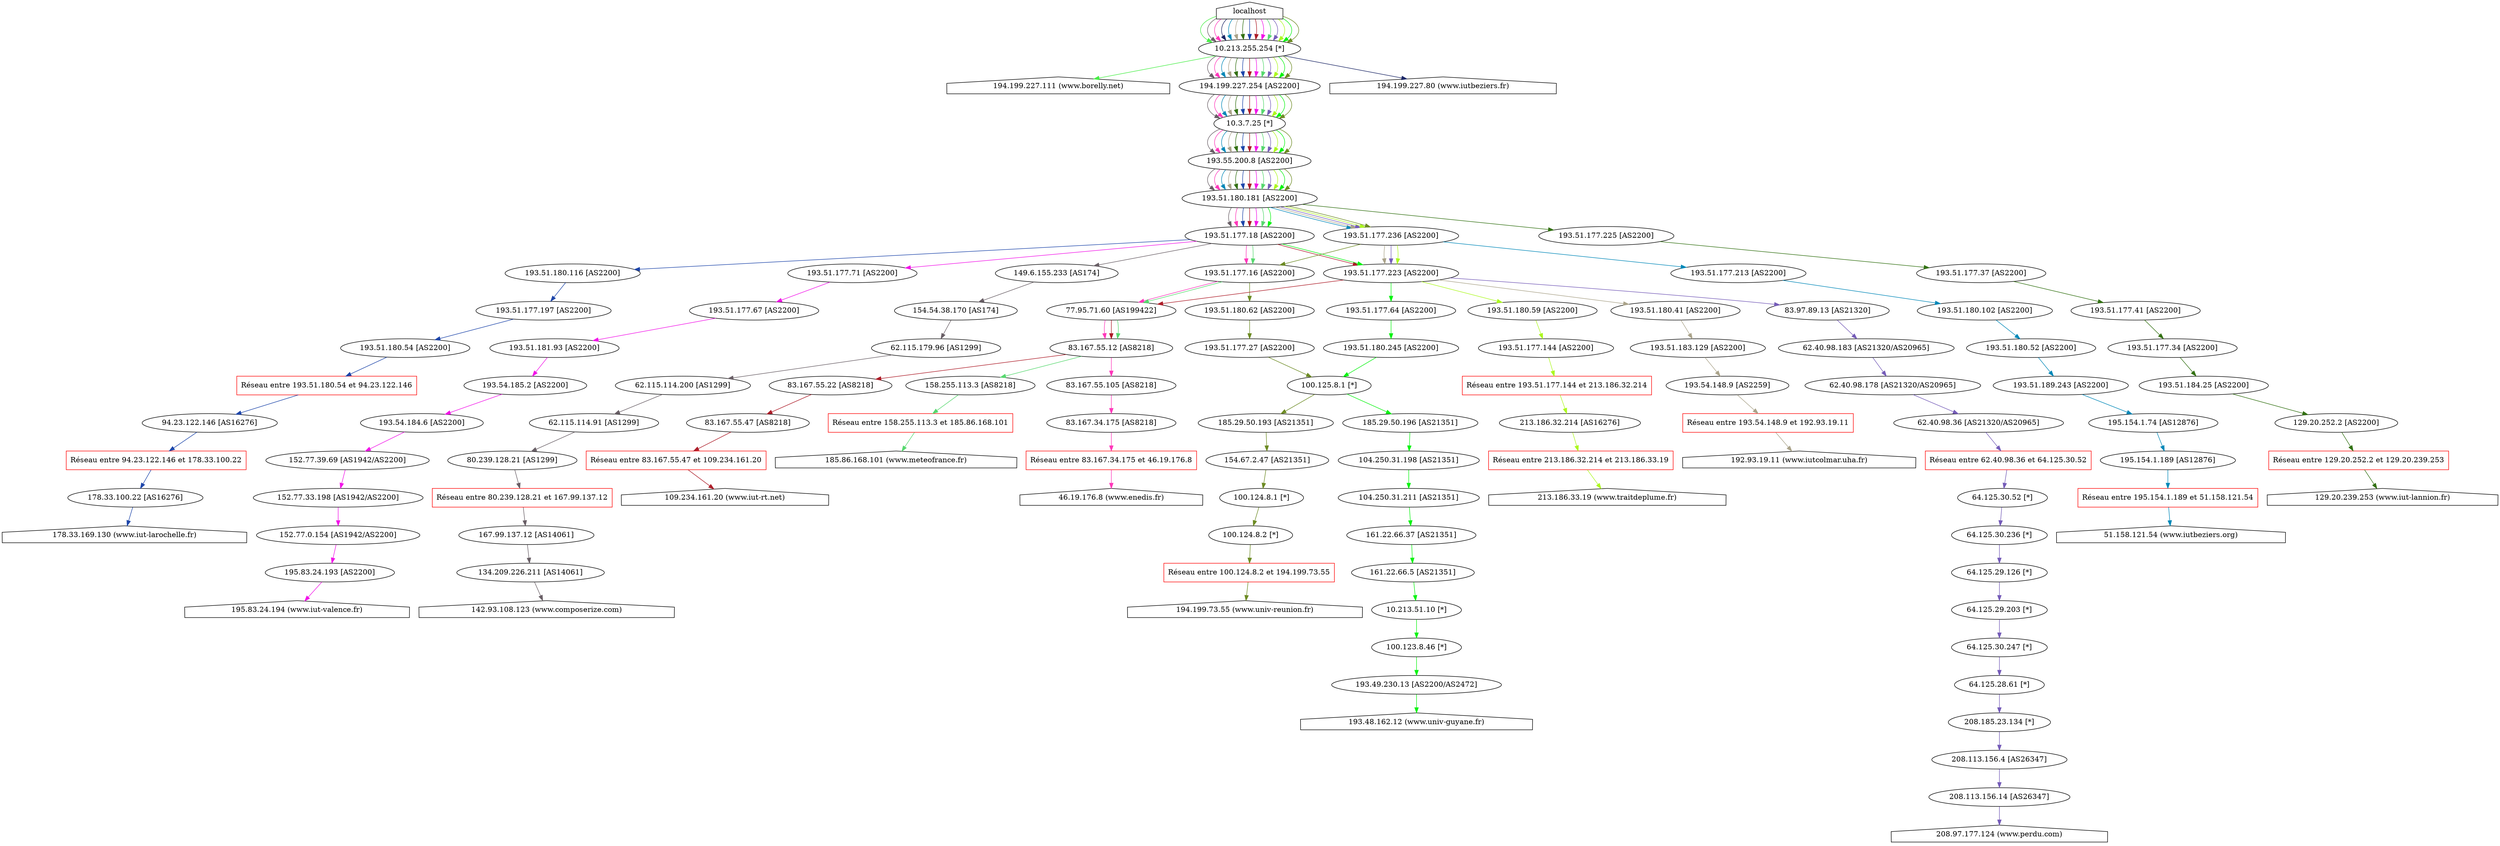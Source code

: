
digraph essai1 { 
localhost [shape=house]; 
"localhost"
 -> "10.213.255.254 [*]"
 -> "194.199.227.111 (www.borelly.net)" [color="#48ee47"]
"localhost"
 -> "10.213.255.254 [*]"
 -> "194.199.227.254 [AS2200]"
 -> "10.3.7.25 [*]"
 -> "193.55.200.8 [AS2200]"
 -> "193.51.180.181 [AS2200]"
 -> "193.51.177.18 [AS2200]"
 -> "149.6.155.233 [AS174]"
 -> "154.54.38.170 [AS174]"
 -> "62.115.179.96 [AS1299]"
 -> "62.115.114.200 [AS1299]"
 -> "62.115.114.91 [AS1299]"
 -> "80.239.128.21 [AS1299]"
 -> "Réseau entre 80.239.128.21 et 167.99.137.12"
 -> "167.99.137.12 [AS14061]"
 -> "134.209.226.211 [AS14061]"
 -> "142.93.108.123 (www.composerize.com)" [color="#695f66"]
"localhost"
 -> "10.213.255.254 [*]"
 -> "194.199.227.254 [AS2200]"
 -> "10.3.7.25 [*]"
 -> "193.55.200.8 [AS2200]"
 -> "193.51.180.181 [AS2200]"
 -> "193.51.177.18 [AS2200]"
 -> "193.51.177.16 [AS2200]"
 -> "77.95.71.60 [AS199422]"
 -> "83.167.55.12 [AS8218]"
 -> "83.167.55.105 [AS8218]"
 -> "83.167.34.175 [AS8218]"
 -> "Réseau entre 83.167.34.175 et 46.19.176.8"
 -> "46.19.176.8 (www.enedis.fr)" [color="#ff37ba"]
"localhost"
 -> "10.213.255.254 [*]"
 -> "194.199.227.80 (www.iutbeziers.fr)" [color="#1c2766"]
"localhost"
 -> "10.213.255.254 [*]"
 -> "194.199.227.254 [AS2200]"
 -> "10.3.7.25 [*]"
 -> "193.55.200.8 [AS2200]"
 -> "193.51.180.181 [AS2200]"
 -> "193.51.177.236 [AS2200]"
 -> "193.51.177.213 [AS2200]"
 -> "193.51.180.102 [AS2200]"
 -> "193.51.180.52 [AS2200]"
 -> "193.51.189.243 [AS2200]"
 -> "195.154.1.74 [AS12876]"
 -> "195.154.1.189 [AS12876]"
 -> "Réseau entre 195.154.1.189 et 51.158.121.54"
 -> "51.158.121.54 (www.iutbeziers.org)" [color="#0288b8"]
"localhost"
 -> "10.213.255.254 [*]"
 -> "194.199.227.254 [AS2200]"
 -> "10.3.7.25 [*]"
 -> "193.55.200.8 [AS2200]"
 -> "193.51.180.181 [AS2200]"
 -> "193.51.177.236 [AS2200]"
 -> "193.51.177.223 [AS2200]"
 -> "193.51.180.41 [AS2200]"
 -> "193.51.183.129 [AS2200]"
 -> "193.54.148.9 [AS2259]"
 -> "Réseau entre 193.54.148.9 et 192.93.19.11"
 -> "192.93.19.11 (www.iutcolmar.uha.fr)" [color="#aaa38a"]
"localhost"
 -> "10.213.255.254 [*]"
 -> "194.199.227.254 [AS2200]"
 -> "10.3.7.25 [*]"
 -> "193.55.200.8 [AS2200]"
 -> "193.51.180.181 [AS2200]"
 -> "193.51.177.225 [AS2200]"
 -> "193.51.177.37 [AS2200]"
 -> "193.51.177.41 [AS2200]"
 -> "193.51.177.34 [AS2200]"
 -> "193.51.184.25 [AS2200]"
 -> "129.20.252.2 [AS2200]"
 -> "Réseau entre 129.20.252.2 et 129.20.239.253"
 -> "129.20.239.253 (www.iut-lannion.fr)" [color="#337113"]
"localhost"
 -> "10.213.255.254 [*]"
 -> "194.199.227.254 [AS2200]"
 -> "10.3.7.25 [*]"
 -> "193.55.200.8 [AS2200]"
 -> "193.51.180.181 [AS2200]"
 -> "193.51.177.18 [AS2200]"
 -> "193.51.180.116 [AS2200]"
 -> "193.51.177.197 [AS2200]"
 -> "193.51.180.54 [AS2200]"
 -> "Réseau entre 193.51.180.54 et 94.23.122.146"
 -> "94.23.122.146 [AS16276]"
 -> "Réseau entre 94.23.122.146 et 178.33.100.22"
 -> "178.33.100.22 [AS16276]"
 -> "178.33.169.130 (www.iut-larochelle.fr)" [color="#1e46aa"]
"localhost"
 -> "10.213.255.254 [*]"
 -> "194.199.227.254 [AS2200]"
 -> "10.3.7.25 [*]"
 -> "193.55.200.8 [AS2200]"
 -> "193.51.180.181 [AS2200]"
 -> "193.51.177.18 [AS2200]"
 -> "193.51.177.223 [AS2200]"
 -> "77.95.71.60 [AS199422]"
 -> "83.167.55.12 [AS8218]"
 -> "83.167.55.22 [AS8218]"
 -> "83.167.55.47 [AS8218]"
 -> "Réseau entre 83.167.55.47 et 109.234.161.20"
 -> "109.234.161.20 (www.iut-rt.net)" [color="#ad1d29"]
"localhost"
 -> "10.213.255.254 [*]"
 -> "194.199.227.254 [AS2200]"
 -> "10.3.7.25 [*]"
 -> "193.55.200.8 [AS2200]"
 -> "193.51.180.181 [AS2200]"
 -> "193.51.177.18 [AS2200]"
 -> "193.51.177.71 [AS2200]"
 -> "193.51.177.67 [AS2200]"
 -> "193.51.181.93 [AS2200]"
 -> "193.54.185.2 [AS2200]"
 -> "193.54.184.6 [AS2200]"
 -> "152.77.39.69 [AS1942/AS2200]"
 -> "152.77.33.198 [AS1942/AS2200]"
 -> "152.77.0.154 [AS1942/AS2200]"
 -> "195.83.24.193 [AS2200]"
 -> "195.83.24.194 (www.iut-valence.fr)" [color="#f214e8"]
"localhost"
 -> "10.213.255.254 [*]"
 -> "194.199.227.254 [AS2200]"
 -> "10.3.7.25 [*]"
 -> "193.55.200.8 [AS2200]"
 -> "193.51.180.181 [AS2200]"
 -> "193.51.177.18 [AS2200]"
 -> "193.51.177.16 [AS2200]"
 -> "77.95.71.60 [AS199422]"
 -> "83.167.55.12 [AS8218]"
 -> "158.255.113.3 [AS8218]"
 -> "Réseau entre 158.255.113.3 et 185.86.168.101"
 -> "185.86.168.101 (www.meteofrance.fr)" [color="#57d86f"]
"localhost"
 -> "10.213.255.254 [*]"
 -> "194.199.227.254 [AS2200]"
 -> "10.3.7.25 [*]"
 -> "193.55.200.8 [AS2200]"
 -> "193.51.180.181 [AS2200]"
 -> "193.51.177.236 [AS2200]"
 -> "193.51.177.223 [AS2200]"
 -> "83.97.89.13 [AS21320]"
 -> "62.40.98.183 [AS21320/AS20965]"
 -> "62.40.98.178 [AS21320/AS20965]"
 -> "62.40.98.36 [AS21320/AS20965]"
 -> "Réseau entre 62.40.98.36 et 64.125.30.52"
 -> "64.125.30.52 [*]"
 -> "64.125.30.236 [*]"
 -> "64.125.29.126 [*]"
 -> "64.125.29.203 [*]"
 -> "64.125.30.247 [*]"
 -> "64.125.28.61 [*]"
 -> "208.185.23.134 [*]"
 -> "208.113.156.4 [AS26347]"
 -> "208.113.156.14 [AS26347]"
 -> "208.97.177.124 (www.perdu.com)" [color="#755cb8"]
"localhost"
 -> "10.213.255.254 [*]"
 -> "194.199.227.254 [AS2200]"
 -> "10.3.7.25 [*]"
 -> "193.55.200.8 [AS2200]"
 -> "193.51.180.181 [AS2200]"
 -> "193.51.177.236 [AS2200]"
 -> "193.51.177.223 [AS2200]"
 -> "193.51.180.59 [AS2200]"
 -> "193.51.177.144 [AS2200]"
 -> "Réseau entre 193.51.177.144 et 213.186.32.214"
 -> "213.186.32.214 [AS16276]"
 -> "Réseau entre 213.186.32.214 et 213.186.33.19"
 -> "213.186.33.19 (www.traitdeplume.fr)" [color="#acf820"]
"localhost"
 -> "10.213.255.254 [*]"
 -> "194.199.227.254 [AS2200]"
 -> "10.3.7.25 [*]"
 -> "193.55.200.8 [AS2200]"
 -> "193.51.180.181 [AS2200]"
 -> "193.51.177.18 [AS2200]"
 -> "193.51.177.223 [AS2200]"
 -> "193.51.177.64 [AS2200]"
 -> "193.51.180.245 [AS2200]"
 -> "100.125.8.1 [*]"
 -> "185.29.50.196 [AS21351]"
 -> "104.250.31.198 [AS21351]"
 -> "104.250.31.211 [AS21351]"
 -> "161.22.66.37 [AS21351]"
 -> "161.22.66.5 [AS21351]"
 -> "10.213.51.10 [*]"
 -> "100.123.8.46 [*]"
 -> "193.49.230.13 [AS2200/AS2472]"
 -> "193.48.162.12 (www.univ-guyane.fr)" [color="#0af312"]
"localhost"
 -> "10.213.255.254 [*]"
 -> "194.199.227.254 [AS2200]"
 -> "10.3.7.25 [*]"
 -> "193.55.200.8 [AS2200]"
 -> "193.51.180.181 [AS2200]"
 -> "193.51.177.236 [AS2200]"
 -> "193.51.177.16 [AS2200]"
 -> "193.51.180.62 [AS2200]"
 -> "193.51.177.27 [AS2200]"
 -> "100.125.8.1 [*]"
 -> "185.29.50.193 [AS21351]"
 -> "154.67.2.47 [AS21351]"
 -> "100.124.8.1 [*]"
 -> "100.124.8.2 [*]"
 -> "Réseau entre 100.124.8.2 et 194.199.73.55"
 -> "194.199.73.55 (www.univ-reunion.fr)" [color="#6d8b24"]
 "194.199.227.111 (www.borelly.net)" [shape=house];
 "Réseau entre 80.239.128.21 et 167.99.137.12" [shape=box color=red];
 "142.93.108.123 (www.composerize.com)" [shape=house];
 "Réseau entre 83.167.34.175 et 46.19.176.8" [shape=box color=red];
 "46.19.176.8 (www.enedis.fr)" [shape=house];
 "194.199.227.80 (www.iutbeziers.fr)" [shape=house];
 "Réseau entre 195.154.1.189 et 51.158.121.54" [shape=box color=red];
 "51.158.121.54 (www.iutbeziers.org)" [shape=house];
 "Réseau entre 193.54.148.9 et 192.93.19.11" [shape=box color=red];
 "192.93.19.11 (www.iutcolmar.uha.fr)" [shape=house];
 "Réseau entre 129.20.252.2 et 129.20.239.253" [shape=box color=red];
 "129.20.239.253 (www.iut-lannion.fr)" [shape=house];
 "Réseau entre 193.51.180.54 et 94.23.122.146" [shape=box color=red];
 "Réseau entre 94.23.122.146 et 178.33.100.22" [shape=box color=red];
 "178.33.169.130 (www.iut-larochelle.fr)" [shape=house];
 "Réseau entre 83.167.55.47 et 109.234.161.20" [shape=box color=red];
 "109.234.161.20 (www.iut-rt.net)" [shape=house];
 "195.83.24.194 (www.iut-valence.fr)" [shape=house];
 "Réseau entre 158.255.113.3 et 185.86.168.101" [shape=box color=red];
 "185.86.168.101 (www.meteofrance.fr)" [shape=house];
 "Réseau entre 62.40.98.36 et 64.125.30.52" [shape=box color=red];
 "208.97.177.124 (www.perdu.com)" [shape=house];
 "Réseau entre 193.51.177.144 et 213.186.32.214" [shape=box color=red];
 "Réseau entre 213.186.32.214 et 213.186.33.19" [shape=box color=red];
 "213.186.33.19 (www.traitdeplume.fr)" [shape=house];
 "193.48.162.12 (www.univ-guyane.fr)" [shape=house];
 "Réseau entre 100.124.8.2 et 194.199.73.55" [shape=box color=red];
 "194.199.73.55 (www.univ-reunion.fr)" [shape=house];
}
